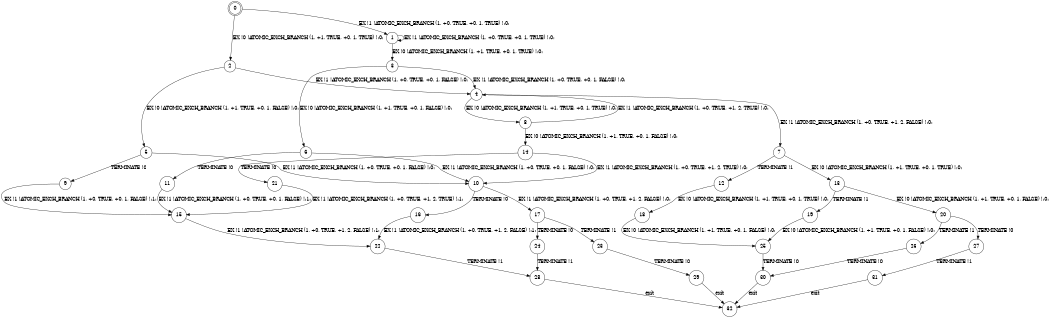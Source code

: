 digraph BCG {
size = "7, 10.5";
center = TRUE;
node [shape = circle];
0 [peripheries = 2];
0 -> 1 [label = "EX !1 !ATOMIC_EXCH_BRANCH (1, +0, TRUE, +0, 1, TRUE) !:0:"];
0 -> 2 [label = "EX !0 !ATOMIC_EXCH_BRANCH (1, +1, TRUE, +0, 1, TRUE) !:0:"];
1 -> 3 [label = "EX !0 !ATOMIC_EXCH_BRANCH (1, +1, TRUE, +0, 1, TRUE) !:0:"];
1 -> 1 [label = "EX !1 !ATOMIC_EXCH_BRANCH (1, +0, TRUE, +0, 1, TRUE) !:0:"];
2 -> 4 [label = "EX !1 !ATOMIC_EXCH_BRANCH (1, +0, TRUE, +0, 1, FALSE) !:0:"];
2 -> 5 [label = "EX !0 !ATOMIC_EXCH_BRANCH (1, +1, TRUE, +0, 1, FALSE) !:0:"];
3 -> 4 [label = "EX !1 !ATOMIC_EXCH_BRANCH (1, +0, TRUE, +0, 1, FALSE) !:0:"];
3 -> 6 [label = "EX !0 !ATOMIC_EXCH_BRANCH (1, +1, TRUE, +0, 1, FALSE) !:0:"];
4 -> 7 [label = "EX !1 !ATOMIC_EXCH_BRANCH (1, +0, TRUE, +1, 2, FALSE) !:0:"];
4 -> 8 [label = "EX !0 !ATOMIC_EXCH_BRANCH (1, +1, TRUE, +0, 1, TRUE) !:0:"];
5 -> 9 [label = "TERMINATE !0"];
5 -> 10 [label = "EX !1 !ATOMIC_EXCH_BRANCH (1, +0, TRUE, +0, 1, FALSE) !:0:"];
6 -> 11 [label = "TERMINATE !0"];
6 -> 10 [label = "EX !1 !ATOMIC_EXCH_BRANCH (1, +0, TRUE, +0, 1, FALSE) !:0:"];
7 -> 12 [label = "TERMINATE !1"];
7 -> 13 [label = "EX !0 !ATOMIC_EXCH_BRANCH (1, +1, TRUE, +0, 1, TRUE) !:0:"];
8 -> 4 [label = "EX !1 !ATOMIC_EXCH_BRANCH (1, +0, TRUE, +1, 2, TRUE) !:0:"];
8 -> 14 [label = "EX !0 !ATOMIC_EXCH_BRANCH (1, +1, TRUE, +0, 1, FALSE) !:0:"];
9 -> 15 [label = "EX !1 !ATOMIC_EXCH_BRANCH (1, +0, TRUE, +0, 1, FALSE) !:1:"];
10 -> 16 [label = "TERMINATE !0"];
10 -> 17 [label = "EX !1 !ATOMIC_EXCH_BRANCH (1, +0, TRUE, +1, 2, FALSE) !:0:"];
11 -> 15 [label = "EX !1 !ATOMIC_EXCH_BRANCH (1, +0, TRUE, +0, 1, FALSE) !:1:"];
12 -> 18 [label = "EX !0 !ATOMIC_EXCH_BRANCH (1, +1, TRUE, +0, 1, TRUE) !:0:"];
13 -> 19 [label = "TERMINATE !1"];
13 -> 20 [label = "EX !0 !ATOMIC_EXCH_BRANCH (1, +1, TRUE, +0, 1, FALSE) !:0:"];
14 -> 21 [label = "TERMINATE !0"];
14 -> 10 [label = "EX !1 !ATOMIC_EXCH_BRANCH (1, +0, TRUE, +1, 2, TRUE) !:0:"];
15 -> 22 [label = "EX !1 !ATOMIC_EXCH_BRANCH (1, +0, TRUE, +1, 2, FALSE) !:1:"];
16 -> 22 [label = "EX !1 !ATOMIC_EXCH_BRANCH (1, +0, TRUE, +1, 2, FALSE) !:1:"];
17 -> 23 [label = "TERMINATE !1"];
17 -> 24 [label = "TERMINATE !0"];
18 -> 25 [label = "EX !0 !ATOMIC_EXCH_BRANCH (1, +1, TRUE, +0, 1, FALSE) !:0:"];
19 -> 25 [label = "EX !0 !ATOMIC_EXCH_BRANCH (1, +1, TRUE, +0, 1, FALSE) !:0:"];
20 -> 26 [label = "TERMINATE !1"];
20 -> 27 [label = "TERMINATE !0"];
21 -> 15 [label = "EX !1 !ATOMIC_EXCH_BRANCH (1, +0, TRUE, +1, 2, TRUE) !:1:"];
22 -> 28 [label = "TERMINATE !1"];
23 -> 29 [label = "TERMINATE !0"];
24 -> 28 [label = "TERMINATE !1"];
25 -> 30 [label = "TERMINATE !0"];
26 -> 30 [label = "TERMINATE !0"];
27 -> 31 [label = "TERMINATE !1"];
28 -> 32 [label = "exit"];
29 -> 32 [label = "exit"];
30 -> 32 [label = "exit"];
31 -> 32 [label = "exit"];
}
